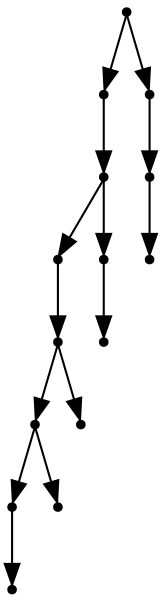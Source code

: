 digraph {
  14 [shape=point];
  10 [shape=point];
  9 [shape=point];
  6 [shape=point];
  5 [shape=point];
  3 [shape=point];
  1 [shape=point];
  0 [shape=point];
  2 [shape=point];
  4 [shape=point];
  8 [shape=point];
  7 [shape=point];
  13 [shape=point];
  12 [shape=point];
  11 [shape=point];
14 -> 10;
10 -> 9;
9 -> 6;
6 -> 5;
5 -> 3;
3 -> 1;
1 -> 0;
3 -> 2;
5 -> 4;
9 -> 8;
8 -> 7;
14 -> 13;
13 -> 12;
12 -> 11;
}
